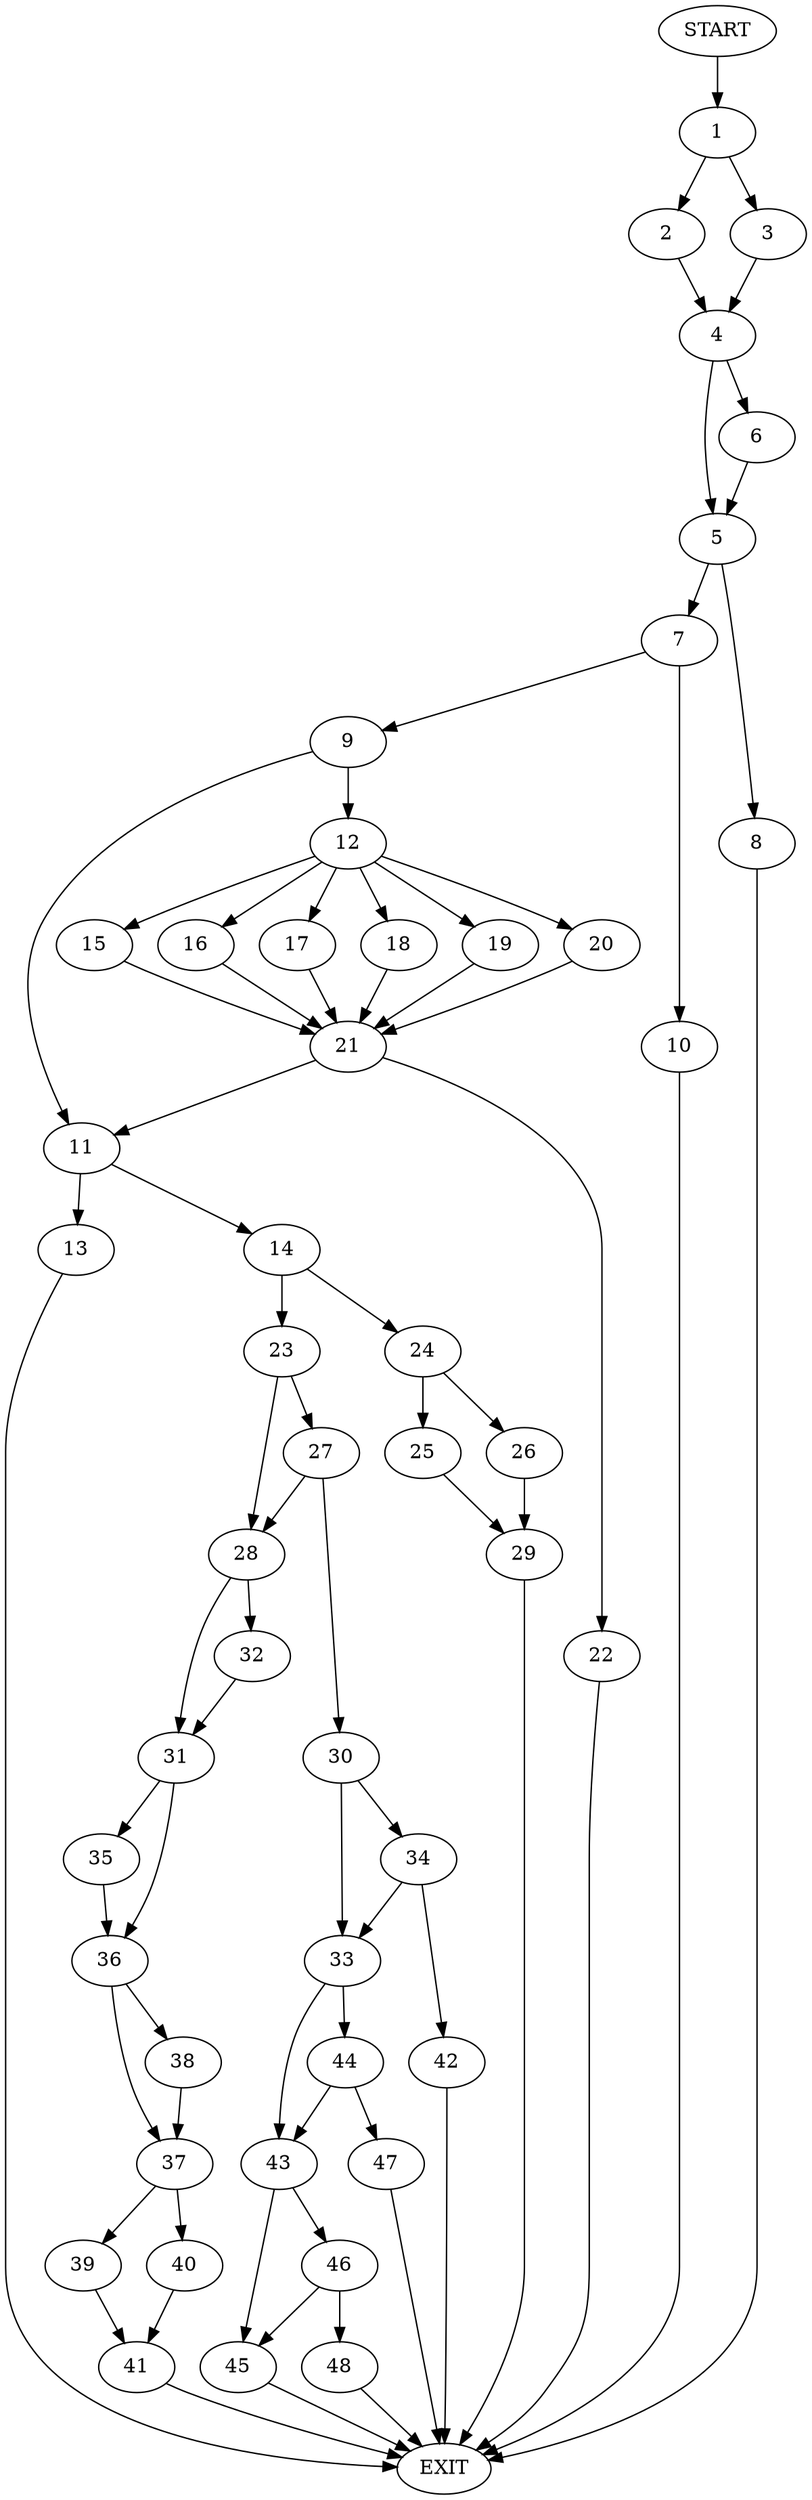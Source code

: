 digraph {
0 [label="START"]
49 [label="EXIT"]
0 -> 1
1 -> 2
1 -> 3
2 -> 4
3 -> 4
4 -> 5
4 -> 6
5 -> 7
5 -> 8
6 -> 5
7 -> 9
7 -> 10
8 -> 49
9 -> 11
9 -> 12
10 -> 49
11 -> 13
11 -> 14
12 -> 15
12 -> 16
12 -> 17
12 -> 18
12 -> 19
12 -> 20
17 -> 21
20 -> 21
15 -> 21
18 -> 21
16 -> 21
19 -> 21
21 -> 11
21 -> 22
22 -> 49
13 -> 49
14 -> 23
14 -> 24
24 -> 25
24 -> 26
23 -> 27
23 -> 28
26 -> 29
25 -> 29
29 -> 49
27 -> 30
27 -> 28
28 -> 31
28 -> 32
30 -> 33
30 -> 34
31 -> 35
31 -> 36
32 -> 31
36 -> 37
36 -> 38
35 -> 36
38 -> 37
37 -> 39
37 -> 40
40 -> 41
39 -> 41
41 -> 49
34 -> 33
34 -> 42
33 -> 43
33 -> 44
42 -> 49
43 -> 45
43 -> 46
44 -> 47
44 -> 43
47 -> 49
46 -> 48
46 -> 45
45 -> 49
48 -> 49
}
